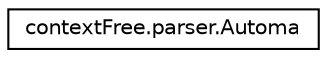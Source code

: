 digraph G
{
  edge [fontname="Helvetica",fontsize="10",labelfontname="Helvetica",labelfontsize="10"];
  node [fontname="Helvetica",fontsize="10",shape=record];
  rankdir="LR";
  Node1 [label="contextFree.parser.Automa",height=0.2,width=0.4,color="black", fillcolor="white", style="filled",URL="$classcontext_free_1_1parser_1_1_automa.html"];
}
